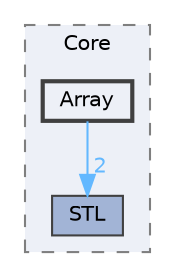 digraph "D:/Peridyno/peridyno/src/Core/Array"
{
 // LATEX_PDF_SIZE
  bgcolor="transparent";
  edge [fontname=Helvetica,fontsize=10,labelfontname=Helvetica,labelfontsize=10];
  node [fontname=Helvetica,fontsize=10,shape=box,height=0.2,width=0.4];
  compound=true
  subgraph clusterdir_18ab09de471ddf4a6c726bf6f36eb1c9 {
    graph [ bgcolor="#edf0f7", pencolor="grey50", label="Core", fontname=Helvetica,fontsize=10 style="filled,dashed", URL="dir_18ab09de471ddf4a6c726bf6f36eb1c9.html",tooltip=""]
  dir_018f73c70ab2e56d4f2ef961e1c9fe3e [label="STL", fillcolor="#a2b4d6", color="grey25", style="filled", URL="dir_018f73c70ab2e56d4f2ef961e1c9fe3e.html",tooltip=""];
  dir_420d4f6199cfffe85292da4f14b5b392 [label="Array", fillcolor="#edf0f7", color="grey25", style="filled,bold", URL="dir_420d4f6199cfffe85292da4f14b5b392.html",tooltip=""];
  }
  dir_420d4f6199cfffe85292da4f14b5b392->dir_018f73c70ab2e56d4f2ef961e1c9fe3e [headlabel="2", labeldistance=1.5 headhref="dir_000002_000079.html" href="dir_000002_000079.html" color="steelblue1" fontcolor="steelblue1"];
}
